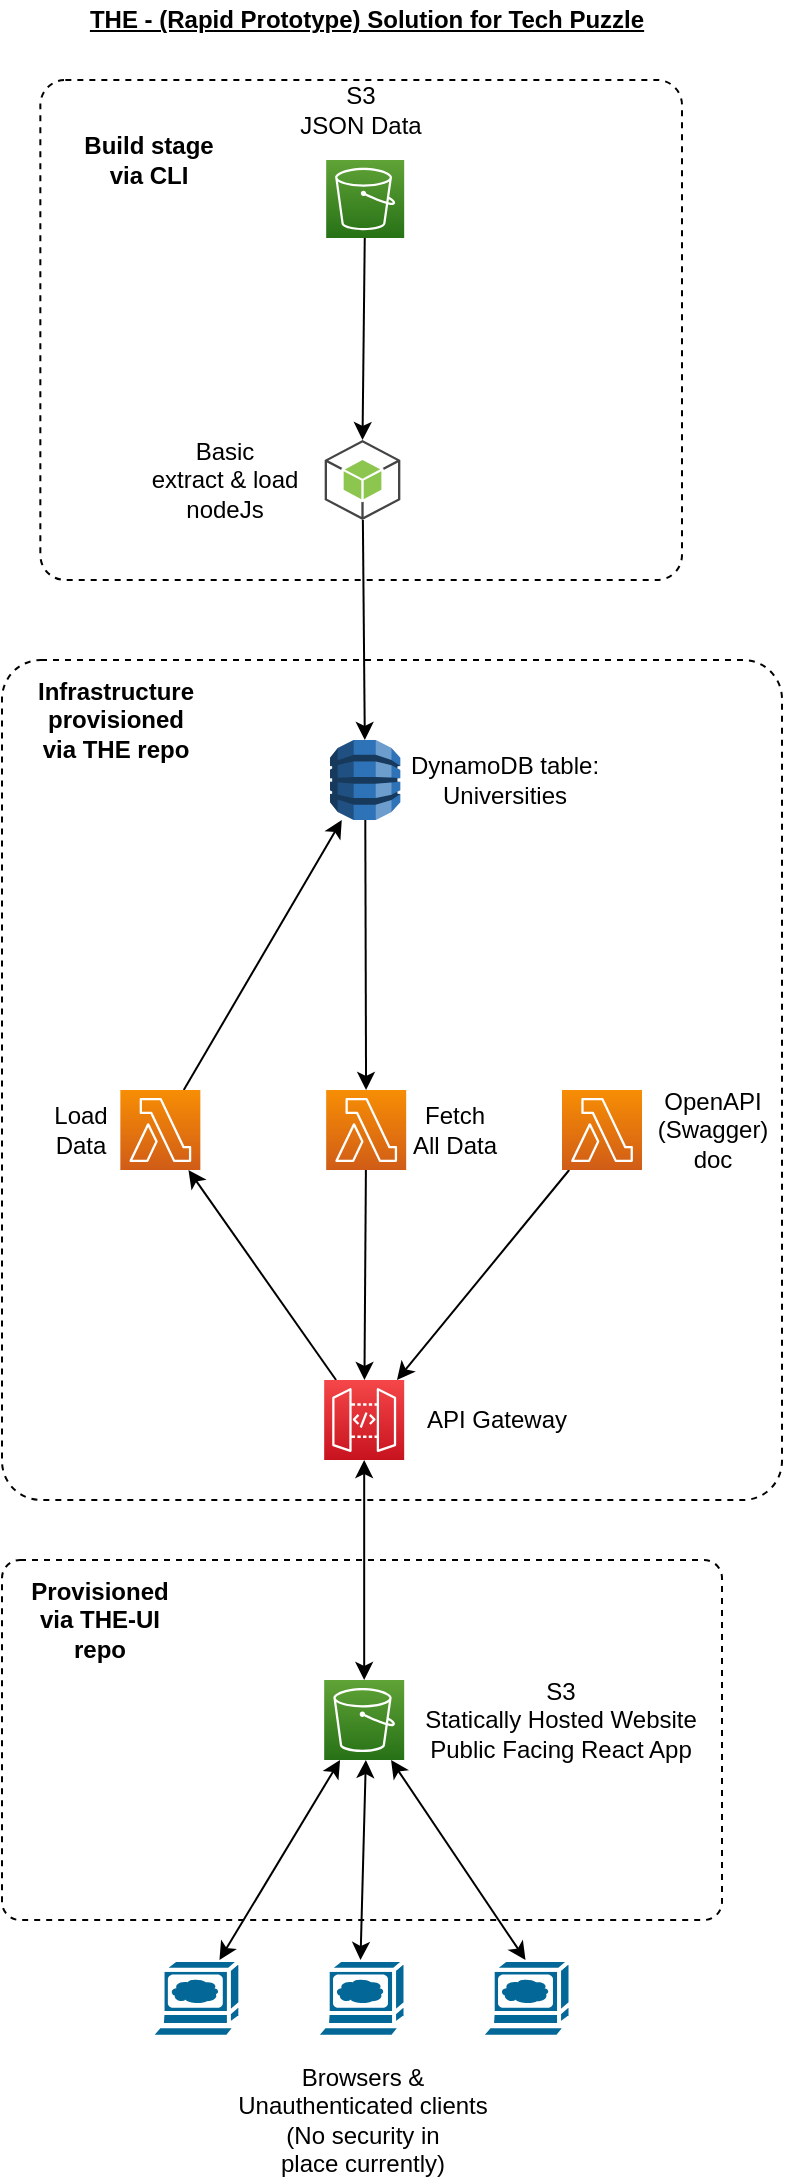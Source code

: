 <mxfile version="13.9.9" type="device"><diagram id="aTCe_defZY4tPfwxbAca" name="Page-1"><mxGraphModel dx="1422" dy="748" grid="1" gridSize="10" guides="1" tooltips="1" connect="1" arrows="1" fold="1" page="1" pageScale="1" pageWidth="827" pageHeight="1169" math="0" shadow="0"><root><mxCell id="0"/><mxCell id="1" parent="0"/><mxCell id="V1IlHwmBk1UzDeexHirq-10" value="" style="rounded=1;whiteSpace=wrap;html=1;dashed=1;arcSize=5;" parent="1" vertex="1"><mxGeometry x="219.17" y="60" width="320.83" height="250" as="geometry"/></mxCell><mxCell id="V1IlHwmBk1UzDeexHirq-6" value="" style="rounded=1;whiteSpace=wrap;html=1;dashed=1;arcSize=5;" parent="1" vertex="1"><mxGeometry x="200" y="800" width="360" height="180" as="geometry"/></mxCell><mxCell id="V1IlHwmBk1UzDeexHirq-2" value="" style="rounded=1;whiteSpace=wrap;html=1;dashed=1;arcSize=5;" parent="1" vertex="1"><mxGeometry x="200" y="350" width="390" height="420" as="geometry"/></mxCell><mxCell id="BNYEMuig_fA-zuPnoa_L-2" value="&lt;u&gt;&lt;b&gt;THE - (Rapid Prototype) Solution for Tech Puzzle&lt;/b&gt;&lt;/u&gt;" style="text;html=1;align=center;verticalAlign=middle;resizable=0;points=[];autosize=1;" parent="1" vertex="1"><mxGeometry x="236.59" y="20" width="290" height="20" as="geometry"/></mxCell><mxCell id="ryxSA2WHEa1VIEFrMvpG-12" style="edgeStyle=none;rounded=0;orthogonalLoop=1;jettySize=auto;html=1;" parent="1" source="BNYEMuig_fA-zuPnoa_L-23" target="ryxSA2WHEa1VIEFrMvpG-8" edge="1"><mxGeometry relative="1" as="geometry"/></mxCell><mxCell id="BNYEMuig_fA-zuPnoa_L-23" value="" style="outlineConnect=0;dashed=0;verticalLabelPosition=bottom;verticalAlign=top;align=center;html=1;shape=mxgraph.aws3.dynamo_db;fillColor=#2E73B8;gradientColor=none;" parent="1" vertex="1"><mxGeometry x="364.01" y="390" width="35.16" height="40" as="geometry"/></mxCell><mxCell id="ryxSA2WHEa1VIEFrMvpG-14" style="edgeStyle=none;rounded=0;orthogonalLoop=1;jettySize=auto;html=1;" parent="1" source="BNYEMuig_fA-zuPnoa_L-26" target="ryxSA2WHEa1VIEFrMvpG-9" edge="1"><mxGeometry relative="1" as="geometry"/></mxCell><mxCell id="BNYEMuig_fA-zuPnoa_L-26" value="" style="outlineConnect=0;fontColor=#232F3E;gradientColor=#F54749;gradientDirection=north;fillColor=#C7131F;strokeColor=#ffffff;dashed=0;verticalLabelPosition=bottom;verticalAlign=top;align=center;html=1;fontSize=12;fontStyle=0;aspect=fixed;shape=mxgraph.aws4.resourceIcon;resIcon=mxgraph.aws4.api_gateway;" parent="1" vertex="1"><mxGeometry x="361.09" y="710" width="40" height="40" as="geometry"/></mxCell><mxCell id="_ezFdw-1K6xvv8SmwLGE-10" style="edgeStyle=none;rounded=0;orthogonalLoop=1;jettySize=auto;html=1;entryX=0.5;entryY=0;entryDx=0;entryDy=0;entryPerimeter=0;" parent="1" source="BNYEMuig_fA-zuPnoa_L-43" target="_ezFdw-1K6xvv8SmwLGE-9" edge="1"><mxGeometry relative="1" as="geometry"/></mxCell><mxCell id="BNYEMuig_fA-zuPnoa_L-43" value="" style="outlineConnect=0;fontColor=#232F3E;gradientColor=#60A337;gradientDirection=north;fillColor=#277116;strokeColor=#ffffff;dashed=0;verticalLabelPosition=bottom;verticalAlign=top;align=center;html=1;fontSize=12;fontStyle=0;aspect=fixed;shape=mxgraph.aws4.resourceIcon;resIcon=mxgraph.aws4.s3;" parent="1" vertex="1"><mxGeometry x="362.09" y="100" width="39" height="39" as="geometry"/></mxCell><mxCell id="BNYEMuig_fA-zuPnoa_L-96" value="API Gateway&lt;br&gt;" style="text;html=1;align=center;verticalAlign=middle;resizable=0;points=[];autosize=1;" parent="1" vertex="1"><mxGeometry x="402.09" y="720" width="90" height="20" as="geometry"/></mxCell><mxCell id="ryxSA2WHEa1VIEFrMvpG-2" value="" style="outlineConnect=0;fontColor=#232F3E;gradientColor=#60A337;gradientDirection=north;fillColor=#277116;strokeColor=#ffffff;dashed=0;verticalLabelPosition=bottom;verticalAlign=top;align=center;html=1;fontSize=12;fontStyle=0;aspect=fixed;shape=mxgraph.aws4.resourceIcon;resIcon=mxgraph.aws4.s3;" parent="1" vertex="1"><mxGeometry x="361.09" y="860" width="40" height="40" as="geometry"/></mxCell><mxCell id="ryxSA2WHEa1VIEFrMvpG-3" value="S3&lt;br&gt;Statically Hosted Website&lt;br&gt;Public Facing React App" style="text;html=1;align=center;verticalAlign=middle;resizable=0;points=[];autosize=1;" parent="1" vertex="1"><mxGeometry x="404.25" y="855" width="150" height="50" as="geometry"/></mxCell><mxCell id="ryxSA2WHEa1VIEFrMvpG-5" value="S3&lt;br&gt;JSON Data" style="text;html=1;align=center;verticalAlign=middle;resizable=0;points=[];autosize=1;" parent="1" vertex="1"><mxGeometry x="339.17" y="60" width="80" height="30" as="geometry"/></mxCell><mxCell id="ryxSA2WHEa1VIEFrMvpG-6" value="&lt;b&gt;&lt;br&gt;&lt;/b&gt;" style="text;html=1;align=center;verticalAlign=middle;resizable=0;points=[];autosize=1;" parent="1" vertex="1"><mxGeometry x="339.84" y="430" width="20" height="20" as="geometry"/></mxCell><mxCell id="ryxSA2WHEa1VIEFrMvpG-13" style="edgeStyle=none;rounded=0;orthogonalLoop=1;jettySize=auto;html=1;" parent="1" source="ryxSA2WHEa1VIEFrMvpG-8" target="BNYEMuig_fA-zuPnoa_L-26" edge="1"><mxGeometry relative="1" as="geometry"/></mxCell><mxCell id="ryxSA2WHEa1VIEFrMvpG-8" value="" style="outlineConnect=0;fontColor=#232F3E;gradientColor=#F78E04;gradientDirection=north;fillColor=#D05C17;strokeColor=#ffffff;dashed=0;verticalLabelPosition=bottom;verticalAlign=top;align=center;html=1;fontSize=12;fontStyle=0;aspect=fixed;shape=mxgraph.aws4.resourceIcon;resIcon=mxgraph.aws4.lambda;" parent="1" vertex="1"><mxGeometry x="362.09" y="565" width="40" height="40" as="geometry"/></mxCell><mxCell id="ryxSA2WHEa1VIEFrMvpG-15" style="edgeStyle=none;rounded=0;orthogonalLoop=1;jettySize=auto;html=1;" parent="1" source="ryxSA2WHEa1VIEFrMvpG-9" target="BNYEMuig_fA-zuPnoa_L-23" edge="1"><mxGeometry relative="1" as="geometry"/></mxCell><mxCell id="ryxSA2WHEa1VIEFrMvpG-9" value="" style="outlineConnect=0;fontColor=#232F3E;gradientColor=#F78E04;gradientDirection=north;fillColor=#D05C17;strokeColor=#ffffff;dashed=0;verticalLabelPosition=bottom;verticalAlign=top;align=center;html=1;fontSize=12;fontStyle=0;aspect=fixed;shape=mxgraph.aws4.resourceIcon;resIcon=mxgraph.aws4.lambda;" parent="1" vertex="1"><mxGeometry x="259.17" y="565" width="40" height="40" as="geometry"/></mxCell><mxCell id="ryxSA2WHEa1VIEFrMvpG-16" value="Fetch&lt;br&gt;All Data" style="text;html=1;align=center;verticalAlign=middle;resizable=0;points=[];autosize=1;" parent="1" vertex="1"><mxGeometry x="396.09" y="570" width="60" height="30" as="geometry"/></mxCell><mxCell id="ryxSA2WHEa1VIEFrMvpG-21" value="" style="endArrow=classic;startArrow=classic;html=1;" parent="1" source="ryxSA2WHEa1VIEFrMvpG-2" target="BNYEMuig_fA-zuPnoa_L-26" edge="1"><mxGeometry width="50" height="50" relative="1" as="geometry"><mxPoint x="379.75" y="850" as="sourcePoint"/><mxPoint x="429.75" y="800" as="targetPoint"/></mxGeometry></mxCell><mxCell id="ryxSA2WHEa1VIEFrMvpG-22" value="" style="shape=mxgraph.cisco.computers_and_peripherals.web_browser;html=1;pointerEvents=1;dashed=0;fillColor=#036897;strokeColor=#ffffff;strokeWidth=2;verticalLabelPosition=bottom;verticalAlign=top;align=center;outlineConnect=0;" parent="1" vertex="1"><mxGeometry x="274.17" y="1000" width="45" height="40" as="geometry"/></mxCell><mxCell id="ryxSA2WHEa1VIEFrMvpG-23" value="" style="shape=mxgraph.cisco.computers_and_peripherals.web_browser;html=1;pointerEvents=1;dashed=0;fillColor=#036897;strokeColor=#ffffff;strokeWidth=2;verticalLabelPosition=bottom;verticalAlign=top;align=center;outlineConnect=0;" parent="1" vertex="1"><mxGeometry x="356.75" y="1000" width="45" height="40" as="geometry"/></mxCell><mxCell id="ryxSA2WHEa1VIEFrMvpG-24" value="" style="shape=mxgraph.cisco.computers_and_peripherals.web_browser;html=1;pointerEvents=1;dashed=0;fillColor=#036897;strokeColor=#ffffff;strokeWidth=2;verticalLabelPosition=bottom;verticalAlign=top;align=center;outlineConnect=0;" parent="1" vertex="1"><mxGeometry x="439.25" y="1000" width="45" height="40" as="geometry"/></mxCell><mxCell id="ryxSA2WHEa1VIEFrMvpG-26" value="" style="endArrow=classic;startArrow=classic;html=1;" parent="1" source="ryxSA2WHEa1VIEFrMvpG-22" target="ryxSA2WHEa1VIEFrMvpG-2" edge="1"><mxGeometry width="50" height="50" relative="1" as="geometry"><mxPoint x="429.75" y="880" as="sourcePoint"/><mxPoint x="479.75" y="830" as="targetPoint"/></mxGeometry></mxCell><mxCell id="ryxSA2WHEa1VIEFrMvpG-27" value="" style="endArrow=classic;startArrow=classic;html=1;exitX=0.5;exitY=0;exitDx=0;exitDy=0;exitPerimeter=0;" parent="1" source="ryxSA2WHEa1VIEFrMvpG-24" target="ryxSA2WHEa1VIEFrMvpG-2" edge="1"><mxGeometry width="50" height="50" relative="1" as="geometry"><mxPoint x="429.75" y="880" as="sourcePoint"/><mxPoint x="479.75" y="830" as="targetPoint"/></mxGeometry></mxCell><mxCell id="ryxSA2WHEa1VIEFrMvpG-28" value="Browsers &amp;amp;&lt;br&gt;Unauthenticated clients&lt;br&gt;(No security in&lt;br&gt;place currently)" style="text;html=1;align=center;verticalAlign=middle;resizable=0;points=[];autosize=1;" parent="1" vertex="1"><mxGeometry x="309.59" y="1050" width="140" height="60" as="geometry"/></mxCell><mxCell id="Bz5FDLvJgyjOj9Z01cPk-7" value="Load&lt;br&gt;Data" style="text;html=1;align=center;verticalAlign=middle;resizable=0;points=[];autosize=1;" parent="1" vertex="1"><mxGeometry x="219.17" y="570" width="40" height="30" as="geometry"/></mxCell><mxCell id="hxe98U0CI8f7Mc2FMmdv-3" value="DynamoDB table:&lt;br&gt;Universities" style="text;html=1;align=center;verticalAlign=middle;resizable=0;points=[];autosize=1;" parent="1" vertex="1"><mxGeometry x="396.09" y="395" width="110" height="30" as="geometry"/></mxCell><mxCell id="_ezFdw-1K6xvv8SmwLGE-2" value="Basic&lt;br&gt;extract &amp;amp; load&lt;br&gt;nodeJs" style="text;html=1;align=center;verticalAlign=middle;resizable=0;points=[];autosize=1;" parent="1" vertex="1"><mxGeometry x="266.34" y="235" width="90" height="50" as="geometry"/></mxCell><mxCell id="_ezFdw-1K6xvv8SmwLGE-11" style="edgeStyle=none;rounded=0;orthogonalLoop=1;jettySize=auto;html=1;" parent="1" source="_ezFdw-1K6xvv8SmwLGE-9" target="BNYEMuig_fA-zuPnoa_L-23" edge="1"><mxGeometry relative="1" as="geometry"/></mxCell><mxCell id="_ezFdw-1K6xvv8SmwLGE-9" value="" style="outlineConnect=0;dashed=0;verticalLabelPosition=bottom;verticalAlign=top;align=center;html=1;shape=mxgraph.aws3.android;fillColor=#8CC64F;gradientColor=none;" parent="1" vertex="1"><mxGeometry x="361.34" y="240" width="37.83" height="40" as="geometry"/></mxCell><mxCell id="V1IlHwmBk1UzDeexHirq-3" value="&lt;b&gt;Infrastructure provisioned via THE repo&lt;/b&gt;" style="text;html=1;strokeColor=none;fillColor=none;align=center;verticalAlign=middle;whiteSpace=wrap;rounded=0;dashed=1;" parent="1" vertex="1"><mxGeometry x="236.59" y="370" width="40" height="20" as="geometry"/></mxCell><mxCell id="V1IlHwmBk1UzDeexHirq-9" value="&lt;b&gt;Provisioned via THE-UI repo&lt;/b&gt;" style="text;html=1;strokeColor=none;fillColor=none;align=center;verticalAlign=middle;whiteSpace=wrap;rounded=0;dashed=1;" parent="1" vertex="1"><mxGeometry x="229.17" y="820" width="40" height="20" as="geometry"/></mxCell><mxCell id="V1IlHwmBk1UzDeexHirq-11" value="&lt;b&gt;Build stage via CLI&lt;/b&gt;" style="text;html=1;strokeColor=none;fillColor=none;align=center;verticalAlign=middle;whiteSpace=wrap;rounded=0;dashed=1;" parent="1" vertex="1"><mxGeometry x="236.59" y="90" width="73.41" height="20" as="geometry"/></mxCell><mxCell id="V1IlHwmBk1UzDeexHirq-15" value="" style="endArrow=classic;startArrow=classic;html=1;entryX=0.521;entryY=1;entryDx=0;entryDy=0;entryPerimeter=0;exitX=0.5;exitY=0;exitDx=0;exitDy=0;exitPerimeter=0;" parent="1" source="ryxSA2WHEa1VIEFrMvpG-23" target="ryxSA2WHEa1VIEFrMvpG-2" edge="1"><mxGeometry width="50" height="50" relative="1" as="geometry"><mxPoint x="670" y="1080" as="sourcePoint"/><mxPoint x="731.875" y="960" as="targetPoint"/></mxGeometry></mxCell><mxCell id="OAmQN5ogCq7i3IRuZgWI-2" style="rounded=0;orthogonalLoop=1;jettySize=auto;html=1;" edge="1" parent="1" source="OAmQN5ogCq7i3IRuZgWI-1" target="BNYEMuig_fA-zuPnoa_L-26"><mxGeometry relative="1" as="geometry"/></mxCell><mxCell id="OAmQN5ogCq7i3IRuZgWI-1" value="" style="outlineConnect=0;fontColor=#232F3E;gradientColor=#F78E04;gradientDirection=north;fillColor=#D05C17;strokeColor=#ffffff;dashed=0;verticalLabelPosition=bottom;verticalAlign=top;align=center;html=1;fontSize=12;fontStyle=0;aspect=fixed;shape=mxgraph.aws4.resourceIcon;resIcon=mxgraph.aws4.lambda;" vertex="1" parent="1"><mxGeometry x="480" y="565" width="40" height="40" as="geometry"/></mxCell><mxCell id="OAmQN5ogCq7i3IRuZgWI-3" value="OpenAPI&lt;br&gt;(Swagger)&lt;br&gt;doc" style="text;html=1;align=center;verticalAlign=middle;resizable=0;points=[];autosize=1;" vertex="1" parent="1"><mxGeometry x="520" y="560" width="70" height="50" as="geometry"/></mxCell></root></mxGraphModel></diagram></mxfile>